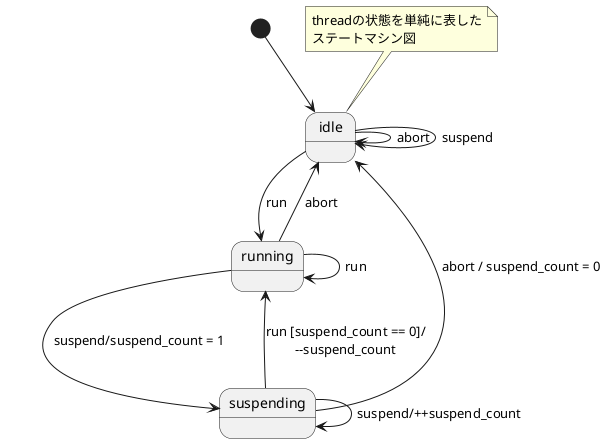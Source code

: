 @startuml

[*] --> idle
idle    --> running : run
idle    --> idle : abort
idle    --> idle : suspend

running --> running : run
running --> idle : abort
running --> suspending : suspend/suspend_count = 1

suspending  --> running: run [suspend_count == 0]/\n--suspend_count 
suspending  --> idle : abort / suspend_count = 0
suspending  --> suspending : suspend/++suspend_count 

note top of idle
    threadの状態を単純に表した
    ステートマシン図
end note

@enduml
